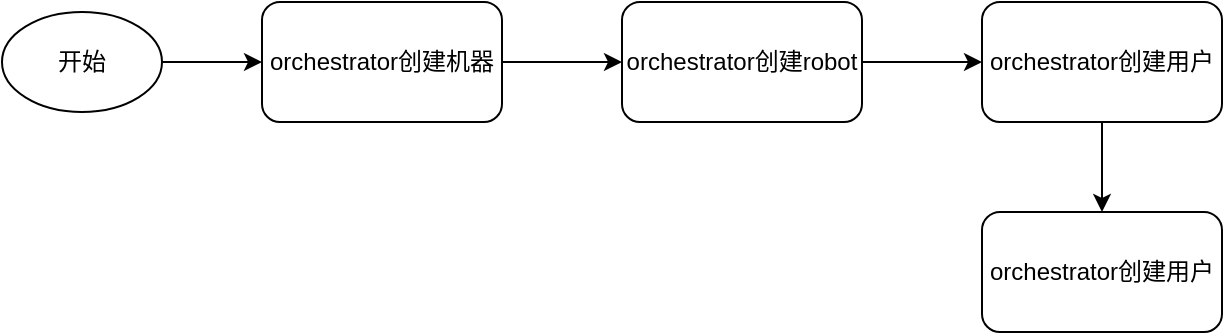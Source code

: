 <mxfile version="10.6.7" type="github"><diagram id="B3OleIqjMvArwngaMpjf" name="Page-1"><mxGraphModel dx="758" dy="475" grid="1" gridSize="10" guides="1" tooltips="1" connect="1" arrows="1" fold="1" page="1" pageScale="1" pageWidth="827" pageHeight="1169" math="0" shadow="0"><root><mxCell id="0"/><mxCell id="1" parent="0"/><mxCell id="q-cn2XI59RRF7UZctrfP-7" value="" style="edgeStyle=orthogonalEdgeStyle;rounded=0;orthogonalLoop=1;jettySize=auto;html=1;" edge="1" parent="1" source="q-cn2XI59RRF7UZctrfP-1" target="q-cn2XI59RRF7UZctrfP-2"><mxGeometry relative="1" as="geometry"/></mxCell><mxCell id="q-cn2XI59RRF7UZctrfP-1" value="开始" style="ellipse;whiteSpace=wrap;html=1;" vertex="1" parent="1"><mxGeometry x="120" y="90" width="80" height="50" as="geometry"/></mxCell><mxCell id="q-cn2XI59RRF7UZctrfP-4" value="" style="edgeStyle=orthogonalEdgeStyle;rounded=0;orthogonalLoop=1;jettySize=auto;html=1;" edge="1" parent="1" source="q-cn2XI59RRF7UZctrfP-2" target="q-cn2XI59RRF7UZctrfP-3"><mxGeometry relative="1" as="geometry"/></mxCell><mxCell id="q-cn2XI59RRF7UZctrfP-2" value="orchestrator创建机器" style="rounded=1;whiteSpace=wrap;html=1;" vertex="1" parent="1"><mxGeometry x="250" y="85" width="120" height="60" as="geometry"/></mxCell><mxCell id="q-cn2XI59RRF7UZctrfP-6" value="" style="edgeStyle=orthogonalEdgeStyle;rounded=0;orthogonalLoop=1;jettySize=auto;html=1;" edge="1" parent="1" source="q-cn2XI59RRF7UZctrfP-3" target="q-cn2XI59RRF7UZctrfP-5"><mxGeometry relative="1" as="geometry"/></mxCell><mxCell id="q-cn2XI59RRF7UZctrfP-3" value="orchestrator创建robot" style="rounded=1;whiteSpace=wrap;html=1;" vertex="1" parent="1"><mxGeometry x="430" y="85" width="120" height="60" as="geometry"/></mxCell><mxCell id="q-cn2XI59RRF7UZctrfP-9" value="" style="edgeStyle=orthogonalEdgeStyle;rounded=0;orthogonalLoop=1;jettySize=auto;html=1;" edge="1" parent="1" source="q-cn2XI59RRF7UZctrfP-5" target="q-cn2XI59RRF7UZctrfP-8"><mxGeometry relative="1" as="geometry"/></mxCell><mxCell id="q-cn2XI59RRF7UZctrfP-5" value="orchestrator创建用户" style="rounded=1;whiteSpace=wrap;html=1;" vertex="1" parent="1"><mxGeometry x="610" y="85" width="120" height="60" as="geometry"/></mxCell><mxCell id="q-cn2XI59RRF7UZctrfP-8" value="orchestrator创建用户" style="rounded=1;whiteSpace=wrap;html=1;" vertex="1" parent="1"><mxGeometry x="610" y="190" width="120" height="60" as="geometry"/></mxCell></root></mxGraphModel></diagram></mxfile>